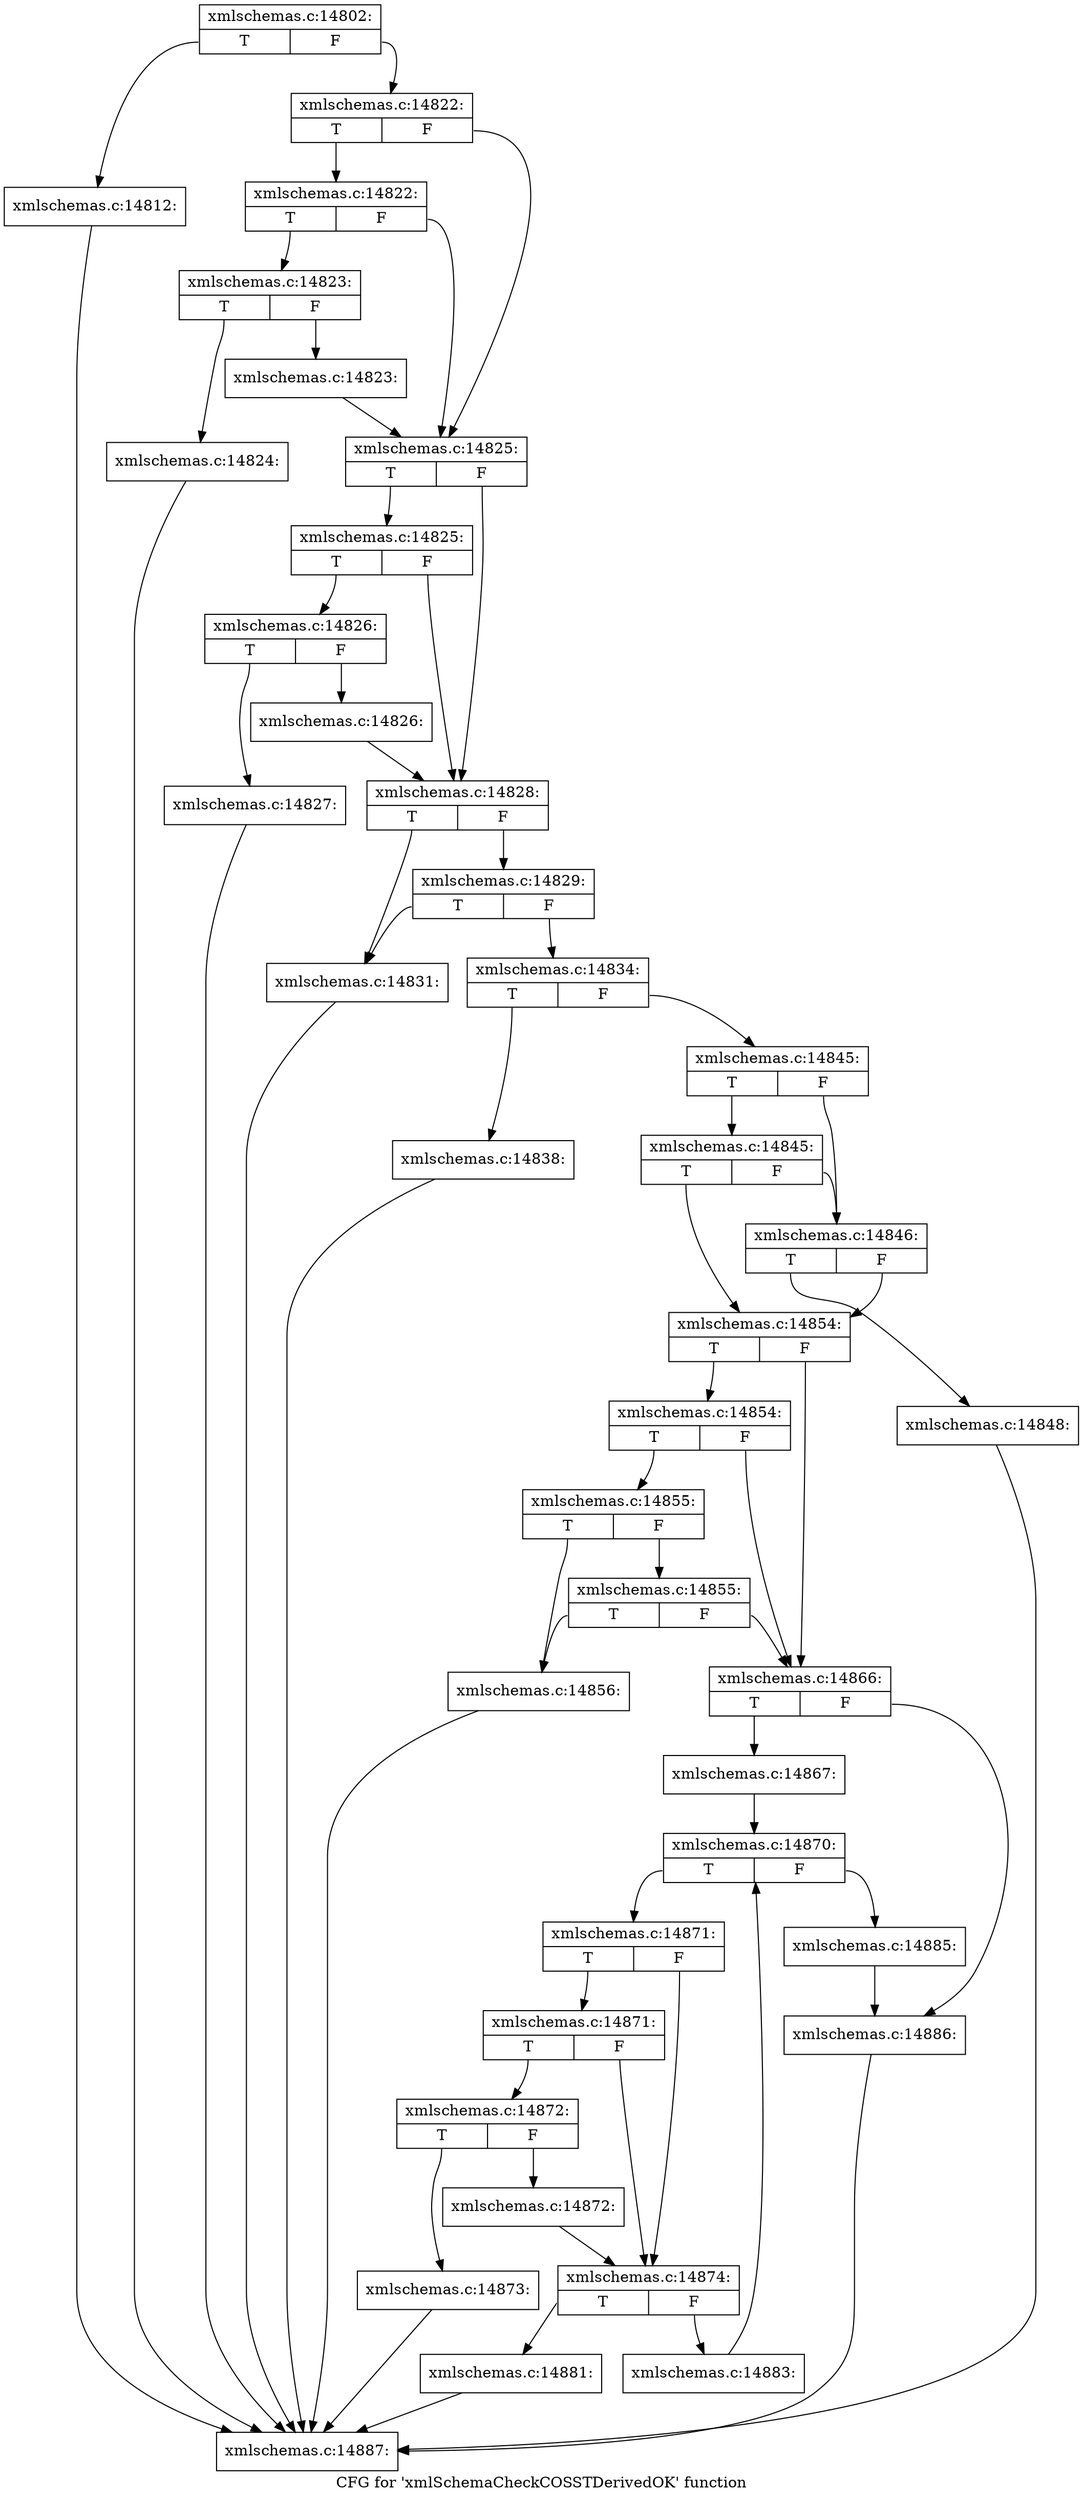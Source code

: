 digraph "CFG for 'xmlSchemaCheckCOSSTDerivedOK' function" {
	label="CFG for 'xmlSchemaCheckCOSSTDerivedOK' function";

	Node0x518eeb0 [shape=record,label="{xmlschemas.c:14802:|{<s0>T|<s1>F}}"];
	Node0x518eeb0:s0 -> Node0x5191ff0;
	Node0x518eeb0:s1 -> Node0x5192040;
	Node0x5191ff0 [shape=record,label="{xmlschemas.c:14812:}"];
	Node0x5191ff0 -> Node0x5191260;
	Node0x5192040 [shape=record,label="{xmlschemas.c:14822:|{<s0>T|<s1>F}}"];
	Node0x5192040:s0 -> Node0x51925d0;
	Node0x5192040:s1 -> Node0x5192580;
	Node0x51925d0 [shape=record,label="{xmlschemas.c:14822:|{<s0>T|<s1>F}}"];
	Node0x51925d0:s0 -> Node0x5192530;
	Node0x51925d0:s1 -> Node0x5192580;
	Node0x5192530 [shape=record,label="{xmlschemas.c:14823:|{<s0>T|<s1>F}}"];
	Node0x5192530:s0 -> Node0x5192cb0;
	Node0x5192530:s1 -> Node0x5192d00;
	Node0x5192cb0 [shape=record,label="{xmlschemas.c:14824:}"];
	Node0x5192cb0 -> Node0x5191260;
	Node0x5192d00 [shape=record,label="{xmlschemas.c:14823:}"];
	Node0x5192d00 -> Node0x5192580;
	Node0x5192580 [shape=record,label="{xmlschemas.c:14825:|{<s0>T|<s1>F}}"];
	Node0x5192580:s0 -> Node0x51933f0;
	Node0x5192580:s1 -> Node0x51933a0;
	Node0x51933f0 [shape=record,label="{xmlschemas.c:14825:|{<s0>T|<s1>F}}"];
	Node0x51933f0:s0 -> Node0x5193350;
	Node0x51933f0:s1 -> Node0x51933a0;
	Node0x5193350 [shape=record,label="{xmlschemas.c:14826:|{<s0>T|<s1>F}}"];
	Node0x5193350:s0 -> Node0x5193ad0;
	Node0x5193350:s1 -> Node0x5193b20;
	Node0x5193ad0 [shape=record,label="{xmlschemas.c:14827:}"];
	Node0x5193ad0 -> Node0x5191260;
	Node0x5193b20 [shape=record,label="{xmlschemas.c:14826:}"];
	Node0x5193b20 -> Node0x51933a0;
	Node0x51933a0 [shape=record,label="{xmlschemas.c:14828:|{<s0>T|<s1>F}}"];
	Node0x51933a0:s0 -> Node0x5194170;
	Node0x51933a0:s1 -> Node0x5194210;
	Node0x5194210 [shape=record,label="{xmlschemas.c:14829:|{<s0>T|<s1>F}}"];
	Node0x5194210:s0 -> Node0x5194170;
	Node0x5194210:s1 -> Node0x51941c0;
	Node0x5194170 [shape=record,label="{xmlschemas.c:14831:}"];
	Node0x5194170 -> Node0x5191260;
	Node0x51941c0 [shape=record,label="{xmlschemas.c:14834:|{<s0>T|<s1>F}}"];
	Node0x51941c0:s0 -> Node0x5194c60;
	Node0x51941c0:s1 -> Node0x5194cb0;
	Node0x5194c60 [shape=record,label="{xmlschemas.c:14838:}"];
	Node0x5194c60 -> Node0x5191260;
	Node0x5194cb0 [shape=record,label="{xmlschemas.c:14845:|{<s0>T|<s1>F}}"];
	Node0x5194cb0:s0 -> Node0x51954c0;
	Node0x5194cb0:s1 -> Node0x5195440;
	Node0x51954c0 [shape=record,label="{xmlschemas.c:14845:|{<s0>T|<s1>F}}"];
	Node0x51954c0:s0 -> Node0x51953f0;
	Node0x51954c0:s1 -> Node0x5195440;
	Node0x5195440 [shape=record,label="{xmlschemas.c:14846:|{<s0>T|<s1>F}}"];
	Node0x5195440:s0 -> Node0x51953a0;
	Node0x5195440:s1 -> Node0x51953f0;
	Node0x51953a0 [shape=record,label="{xmlschemas.c:14848:}"];
	Node0x51953a0 -> Node0x5191260;
	Node0x51953f0 [shape=record,label="{xmlschemas.c:14854:|{<s0>T|<s1>F}}"];
	Node0x51953f0:s0 -> Node0x5196660;
	Node0x51953f0:s1 -> Node0x5196590;
	Node0x5196660 [shape=record,label="{xmlschemas.c:14854:|{<s0>T|<s1>F}}"];
	Node0x5196660:s0 -> Node0x51965e0;
	Node0x5196660:s1 -> Node0x5196590;
	Node0x51965e0 [shape=record,label="{xmlschemas.c:14855:|{<s0>T|<s1>F}}"];
	Node0x51965e0:s0 -> Node0x5196540;
	Node0x51965e0:s1 -> Node0x5196c20;
	Node0x5196c20 [shape=record,label="{xmlschemas.c:14855:|{<s0>T|<s1>F}}"];
	Node0x5196c20:s0 -> Node0x5196540;
	Node0x5196c20:s1 -> Node0x5196590;
	Node0x5196540 [shape=record,label="{xmlschemas.c:14856:}"];
	Node0x5196540 -> Node0x5191260;
	Node0x5196590 [shape=record,label="{xmlschemas.c:14866:|{<s0>T|<s1>F}}"];
	Node0x5196590:s0 -> Node0x51975c0;
	Node0x5196590:s1 -> Node0x5197610;
	Node0x51975c0 [shape=record,label="{xmlschemas.c:14867:}"];
	Node0x51975c0 -> Node0x5197f90;
	Node0x5197f90 [shape=record,label="{xmlschemas.c:14870:|{<s0>T|<s1>F}}"];
	Node0x5197f90:s0 -> Node0x5198380;
	Node0x5197f90:s1 -> Node0x51981b0;
	Node0x5198380 [shape=record,label="{xmlschemas.c:14871:|{<s0>T|<s1>F}}"];
	Node0x5198380:s0 -> Node0x51985e0;
	Node0x5198380:s1 -> Node0x5198590;
	Node0x51985e0 [shape=record,label="{xmlschemas.c:14871:|{<s0>T|<s1>F}}"];
	Node0x51985e0:s0 -> Node0x5198540;
	Node0x51985e0:s1 -> Node0x5198590;
	Node0x5198540 [shape=record,label="{xmlschemas.c:14872:|{<s0>T|<s1>F}}"];
	Node0x5198540:s0 -> Node0x5198de0;
	Node0x5198540:s1 -> Node0x5198e30;
	Node0x5198de0 [shape=record,label="{xmlschemas.c:14873:}"];
	Node0x5198de0 -> Node0x5191260;
	Node0x5198e30 [shape=record,label="{xmlschemas.c:14872:}"];
	Node0x5198e30 -> Node0x5198590;
	Node0x5198590 [shape=record,label="{xmlschemas.c:14874:|{<s0>T|<s1>F}}"];
	Node0x5198590:s0 -> Node0x51995b0;
	Node0x5198590:s1 -> Node0x5199600;
	Node0x51995b0 [shape=record,label="{xmlschemas.c:14881:}"];
	Node0x51995b0 -> Node0x5191260;
	Node0x5199600 [shape=record,label="{xmlschemas.c:14883:}"];
	Node0x5199600 -> Node0x5197f90;
	Node0x51981b0 [shape=record,label="{xmlschemas.c:14885:}"];
	Node0x51981b0 -> Node0x5197610;
	Node0x5197610 [shape=record,label="{xmlschemas.c:14886:}"];
	Node0x5197610 -> Node0x5191260;
	Node0x5191260 [shape=record,label="{xmlschemas.c:14887:}"];
}
